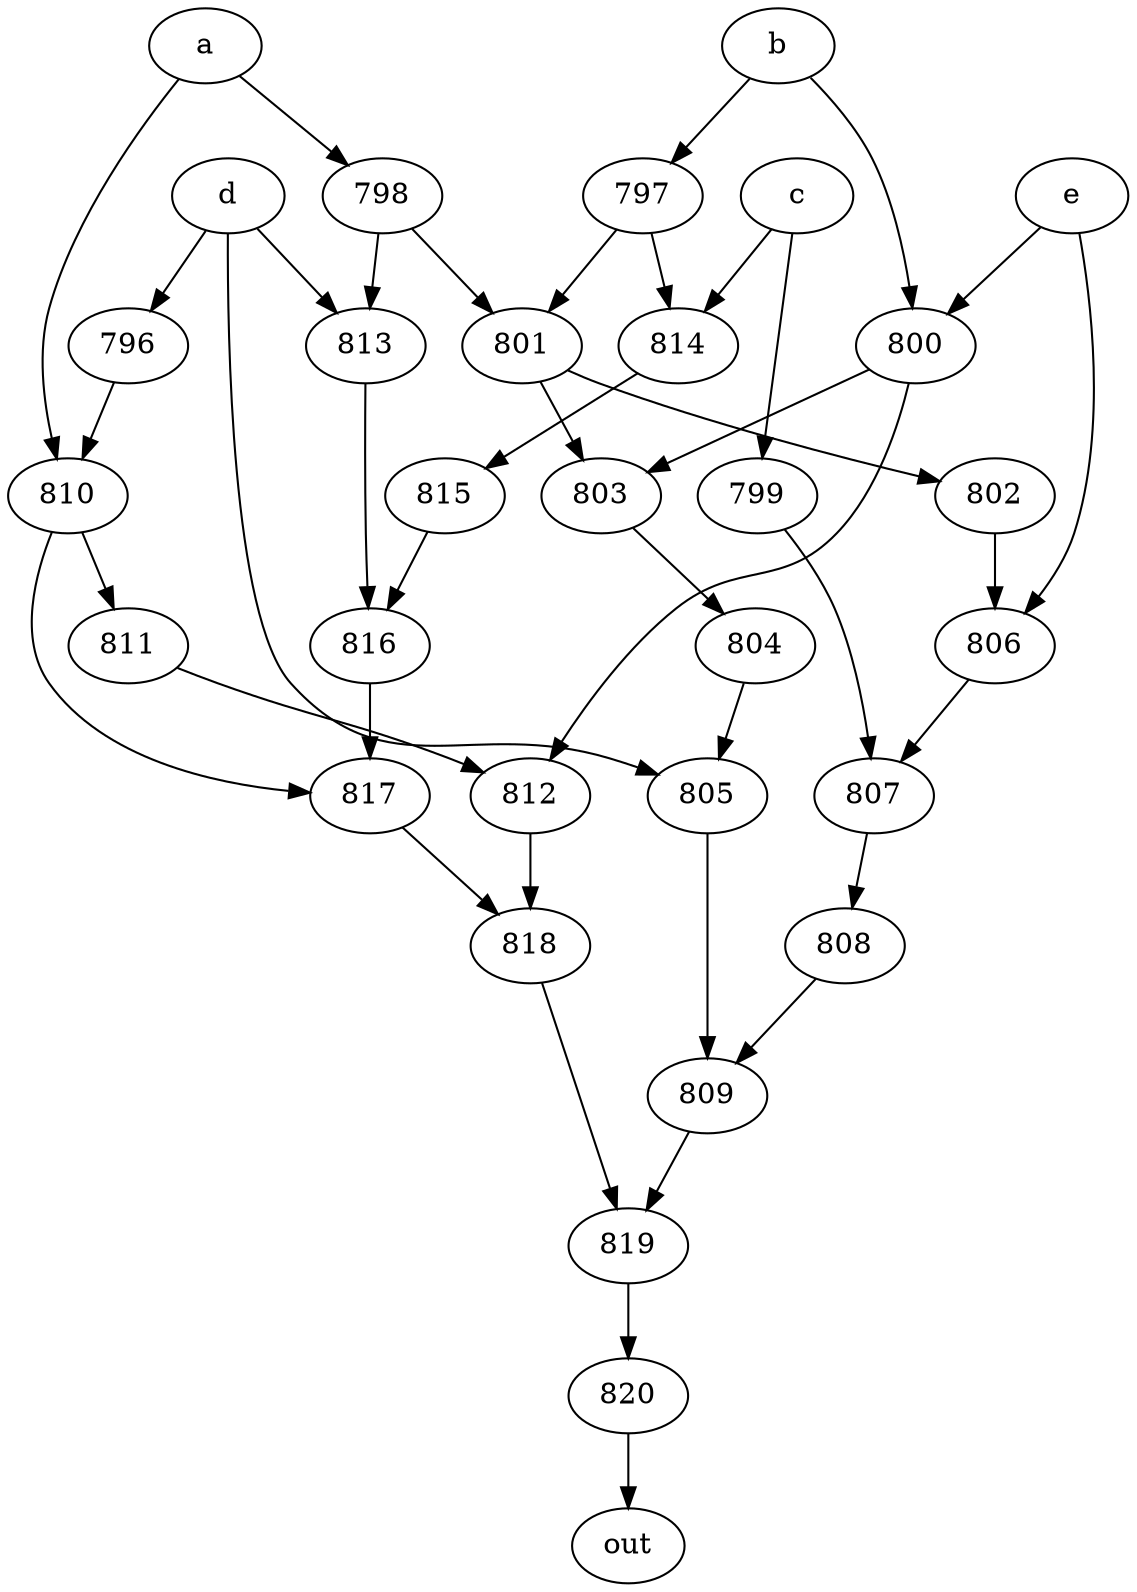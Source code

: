 strict digraph "" {
	820 -> out;
	a -> 798;
	a -> 810;
	798 -> 801;
	798 -> 813;
	810 -> 811;
	810 -> 817;
	801 -> 803;
	801 -> 802;
	813 -> 816;
	811 -> 812;
	817 -> 818;
	b -> 797;
	b -> 800;
	797 -> 801;
	797 -> 814;
	800 -> 803;
	800 -> 812;
	814 -> 815;
	803 -> 804;
	812 -> 818;
	c -> 814;
	c -> 799;
	799 -> 807;
	807 -> 808;
	815 -> 816;
	d -> 813;
	d -> 796;
	d -> 805;
	796 -> 810;
	805 -> 809;
	809 -> 819;
	816 -> 817;
	e -> 800;
	e -> 806;
	806 -> 807;
	802 -> 806;
	808 -> 809;
	804 -> 805;
	818 -> 819;
	819 -> 820;
}
